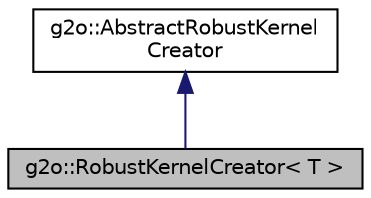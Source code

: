 digraph "g2o::RobustKernelCreator&lt; T &gt;"
{
  edge [fontname="Helvetica",fontsize="10",labelfontname="Helvetica",labelfontsize="10"];
  node [fontname="Helvetica",fontsize="10",shape=record];
  Node0 [label="g2o::RobustKernelCreator\< T \>",height=0.2,width=0.4,color="black", fillcolor="grey75", style="filled", fontcolor="black"];
  Node1 -> Node0 [dir="back",color="midnightblue",fontsize="10",style="solid",fontname="Helvetica"];
  Node1 [label="g2o::AbstractRobustKernel\lCreator",height=0.2,width=0.4,color="black", fillcolor="white", style="filled",URL="$classg2o_1_1_abstract_robust_kernel_creator.html",tooltip="Abstract interface for allocating a robust kernel. "];
}
